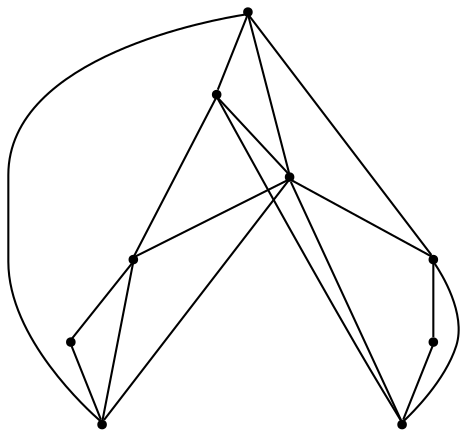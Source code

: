 graph {
  node [shape=point,comment="{\"directed\":false,\"doi\":\"10.1007/978-3-031-49275-4_2\",\"figure\":\"6 (1)\"}"]

  v0 [pos="585.6140990142858,420.9912860807545"]
  v1 [pos="398.9177177465723,420.99128608075443"]
  v2 [pos="585.6140990142858,327.64412423802867"]
  v3 [pos="492.2659282518096,234.2969623953029"]
  v4 [pos="585.6140990142858,514.3381935729267"]
  v5 [pos="492.26592825180956,420.9912860807545"]
  v6 [pos="398.9177177465723,327.64412423802867"]
  v7 [pos="398.9177177465723,514.3381935729267"]
  v8 [pos="492.2659282518096,607.6853554156526"]

  v0 -- v1 [id="-1",pos="585.6140990142858,420.9912860807545 588.1353797760077,418.65339117426174 590.5649024509914,416.22386648086365 592.9027942160725,413.7026484129218 644.4567859225592,358.12365053028026 641.193809856809,271.27756166023346 585.6140990142858,219.72413819432415 530.0344199659713,168.17071472841496 443.1872667267058,171.43371439187683 391.62904639044217,227.0085472842046 340.07499109553777,282.58751337302704 343.3380307497057,369.43779902720684 398.9177177465723,420.99128608075443"]
  v7 -- v8 [id="-2",pos="398.9177177465723,514.3381935729267 492.2659282518096,607.6853554156526 492.2659282518096,607.6853554156526 492.2659282518096,607.6853554156526"]
  v1 -- v5 [id="-3",pos="398.9177177465723,420.99128608075443 492.26592825180956,420.9912860807545 492.26592825180956,420.9912860807545 492.26592825180956,420.9912860807545"]
  v5 -- v0 [id="-4",pos="492.26592825180956,420.9912860807545 585.6140990142858,420.9912860807545 585.6140990142858,420.9912860807545 585.6140990142858,420.9912860807545"]
  v6 -- v5 [id="-5",pos="398.9177177465723,327.64412423802867 492.26592825180956,420.9912860807545 492.26592825180956,420.9912860807545 492.26592825180956,420.9912860807545"]
  v6 -- v2 [id="-6",pos="398.9177177465723,327.64412423802867 585.6140990142858,327.64412423802867 585.6140990142858,327.64412423802867 585.6140990142858,327.64412423802867"]
  v8 -- v4 [id="-7",pos="492.2659282518096,607.6853554156526 585.6140990142858,514.3381935729267 585.6140990142858,514.3381935729267 585.6140990142858,514.3381935729267"]
  v5 -- v7 [id="-8",pos="492.26592825180956,420.9912860807545 398.9177177465723,514.3381935729267 398.9177177465723,514.3381935729267 398.9177177465723,514.3381935729267"]
  v5 -- v2 [id="-9",pos="492.26592825180956,420.9912860807545 585.6140990142858,327.64412423802867 585.6140990142858,327.64412423802867 585.6140990142858,327.64412423802867"]
  v3 -- v6 [id="-10",pos="492.2659282518096,234.2969623953029 398.9177177465723,327.64412423802867 398.9177177465723,327.64412423802867 398.9177177465723,327.64412423802867"]
  v4 -- v5 [id="-11",pos="585.6140990142858,514.3381935729267 492.26592825180956,420.9912860807545 492.26592825180956,420.9912860807545 492.26592825180956,420.9912860807545"]
  v4 -- v0 [id="-12",pos="585.6140990142858,514.3381935729267 585.6140990142858,420.9912860807545 585.6140990142858,420.9912860807545 585.6140990142858,420.9912860807545"]
  v0 -- v2 [id="-13",pos="585.6140990142858,420.9912860807545 585.6140990142858,327.64412423802867 585.6140990142858,327.64412423802867 585.6140990142858,327.64412423802867"]
  v2 -- v3 [id="-14",pos="585.6140990142858,327.64412423802867 492.2659282518096,234.2969623953029 492.2659282518096,234.2969623953029 492.2659282518096,234.2969623953029"]
  v7 -- v1 [id="-15",pos="398.9177177465723,514.3381935729267 398.9177177465723,420.99128608075443 398.9177177465723,420.99128608075443 398.9177177465723,420.99128608075443"]
  v1 -- v6 [id="-16",pos="398.9177177465723,420.99128608075443 398.9177177465723,327.64412423802867 398.9177177465723,327.64412423802867 398.9177177465723,327.64412423802867"]
  v7 -- v4 [id="-17",pos="398.9177177465723,514.3381935729267 585.6140990142858,514.3381935729267 585.6140990142858,514.3381935729267 585.6140990142858,514.3381935729267"]
}